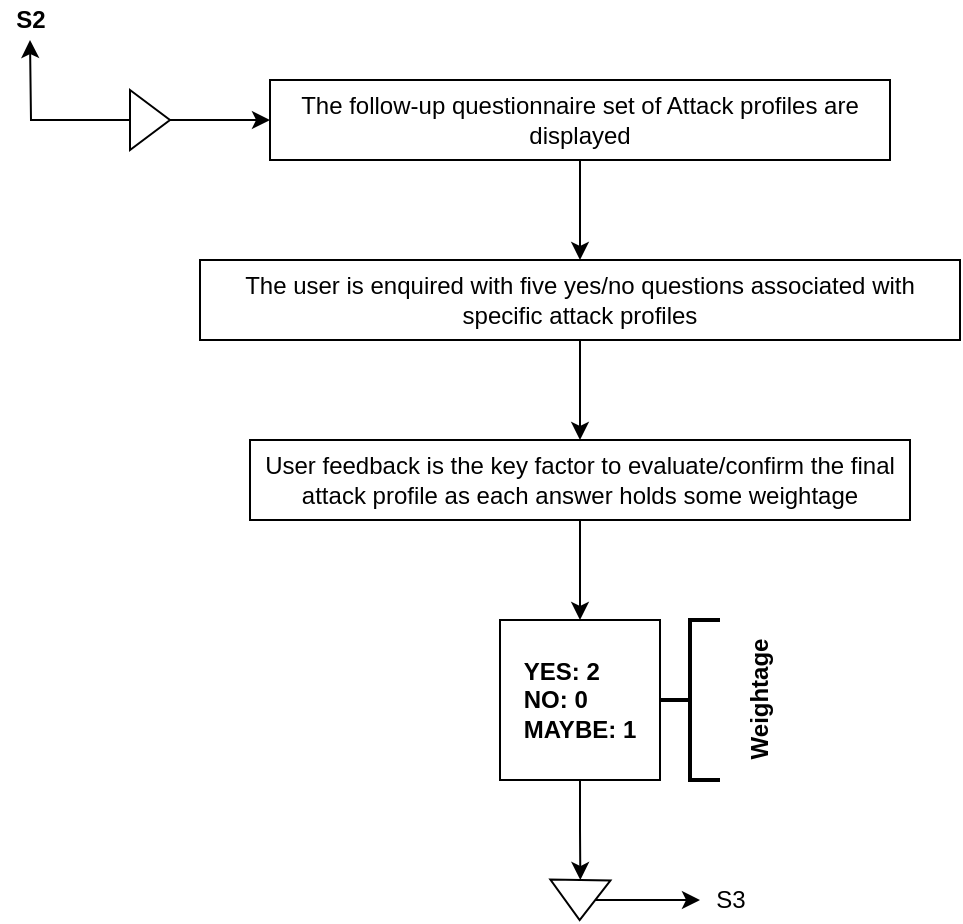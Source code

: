 <mxfile version="17.1.3" type="github"><diagram id="3xOGD4sPKucXjMlapiV-" name="Page-1"><mxGraphModel dx="1022" dy="514" grid="1" gridSize="10" guides="1" tooltips="1" connect="1" arrows="1" fold="1" page="1" pageScale="1" pageWidth="850" pageHeight="1100" math="0" shadow="0"><root><mxCell id="0"/><mxCell id="1" parent="0"/><mxCell id="obePEwWATSRpigSPvasK-16" style="edgeStyle=orthogonalEdgeStyle;rounded=0;orthogonalLoop=1;jettySize=auto;html=1;" edge="1" parent="1" source="obePEwWATSRpigSPvasK-17"><mxGeometry relative="1" as="geometry"><mxPoint x="390" y="230" as="targetPoint"/></mxGeometry></mxCell><mxCell id="obePEwWATSRpigSPvasK-17" value="The follow-up questionnaire set of Attack profiles are displayed" style="rounded=0;whiteSpace=wrap;html=1;" vertex="1" parent="1"><mxGeometry x="235" y="140" width="310" height="40" as="geometry"/></mxCell><mxCell id="obePEwWATSRpigSPvasK-18" style="edgeStyle=orthogonalEdgeStyle;rounded=0;orthogonalLoop=1;jettySize=auto;html=1;exitX=0.5;exitY=1;exitDx=0;exitDy=0;entryX=0.5;entryY=0;entryDx=0;entryDy=0;" edge="1" parent="1" source="obePEwWATSRpigSPvasK-19" target="obePEwWATSRpigSPvasK-21"><mxGeometry relative="1" as="geometry"/></mxCell><mxCell id="obePEwWATSRpigSPvasK-19" value="The user is enquired with five yes/no questions associated with specific attack profiles" style="rounded=0;whiteSpace=wrap;html=1;" vertex="1" parent="1"><mxGeometry x="200" y="230" width="380" height="40" as="geometry"/></mxCell><mxCell id="obePEwWATSRpigSPvasK-20" style="edgeStyle=orthogonalEdgeStyle;rounded=0;orthogonalLoop=1;jettySize=auto;html=1;entryX=0.5;entryY=0;entryDx=0;entryDy=0;" edge="1" parent="1" source="obePEwWATSRpigSPvasK-21"><mxGeometry relative="1" as="geometry"><mxPoint x="390" y="410" as="targetPoint"/></mxGeometry></mxCell><mxCell id="obePEwWATSRpigSPvasK-21" value="User feedback is the key factor to evaluate/confirm the final attack profile as each answer holds some weightage" style="rounded=0;whiteSpace=wrap;html=1;" vertex="1" parent="1"><mxGeometry x="225" y="320" width="330" height="40" as="geometry"/></mxCell><mxCell id="obePEwWATSRpigSPvasK-24" style="edgeStyle=orthogonalEdgeStyle;rounded=0;orthogonalLoop=1;jettySize=auto;html=1;entryX=0;entryY=0.5;entryDx=0;entryDy=0;" edge="1" parent="1" source="obePEwWATSRpigSPvasK-26" target="obePEwWATSRpigSPvasK-17"><mxGeometry relative="1" as="geometry"/></mxCell><mxCell id="obePEwWATSRpigSPvasK-25" style="edgeStyle=orthogonalEdgeStyle;rounded=0;orthogonalLoop=1;jettySize=auto;html=1;" edge="1" parent="1" source="obePEwWATSRpigSPvasK-26"><mxGeometry relative="1" as="geometry"><mxPoint x="115" y="120" as="targetPoint"/></mxGeometry></mxCell><mxCell id="obePEwWATSRpigSPvasK-26" value="" style="triangle;whiteSpace=wrap;html=1;" vertex="1" parent="1"><mxGeometry x="165" y="145" width="20" height="30" as="geometry"/></mxCell><mxCell id="obePEwWATSRpigSPvasK-27" value="&lt;b&gt;S2&lt;/b&gt;" style="text;html=1;align=center;verticalAlign=middle;resizable=0;points=[];autosize=1;strokeColor=none;fillColor=none;" vertex="1" parent="1"><mxGeometry x="100" y="100" width="30" height="20" as="geometry"/></mxCell><mxCell id="obePEwWATSRpigSPvasK-50" style="edgeStyle=orthogonalEdgeStyle;rounded=0;orthogonalLoop=1;jettySize=auto;html=1;" edge="1" parent="1" source="obePEwWATSRpigSPvasK-29"><mxGeometry relative="1" as="geometry"><mxPoint x="450" y="550" as="targetPoint"/></mxGeometry></mxCell><mxCell id="obePEwWATSRpigSPvasK-29" value="" style="triangle;whiteSpace=wrap;html=1;rotation=91;" vertex="1" parent="1"><mxGeometry x="380" y="535" width="20" height="30" as="geometry"/></mxCell><mxCell id="obePEwWATSRpigSPvasK-30" value="S3" style="text;html=1;align=center;verticalAlign=middle;resizable=0;points=[];autosize=1;strokeColor=none;fillColor=none;" vertex="1" parent="1"><mxGeometry x="450" y="540" width="30" height="20" as="geometry"/></mxCell><mxCell id="obePEwWATSRpigSPvasK-49" style="edgeStyle=orthogonalEdgeStyle;rounded=0;orthogonalLoop=1;jettySize=auto;html=1;entryX=0;entryY=0.5;entryDx=0;entryDy=0;" edge="1" parent="1" source="obePEwWATSRpigSPvasK-34" target="obePEwWATSRpigSPvasK-29"><mxGeometry relative="1" as="geometry"/></mxCell><mxCell id="obePEwWATSRpigSPvasK-34" value="&lt;div style=&quot;text-align: justify&quot;&gt;&lt;span&gt;&lt;b&gt;YES: 2&lt;/b&gt;&lt;/span&gt;&lt;/div&gt;&lt;div style=&quot;text-align: justify&quot;&gt;&lt;span&gt;&lt;b&gt;NO: 0&lt;/b&gt;&lt;/span&gt;&lt;/div&gt;&lt;div style=&quot;text-align: justify&quot;&gt;&lt;span&gt;&lt;b&gt;MAYBE: 1&lt;/b&gt;&lt;/span&gt;&lt;/div&gt;" style="whiteSpace=wrap;html=1;aspect=fixed;align=center;" vertex="1" parent="1"><mxGeometry x="350" y="410" width="80" height="80" as="geometry"/></mxCell><mxCell id="obePEwWATSRpigSPvasK-35" value="" style="strokeWidth=2;html=1;shape=mxgraph.flowchart.annotation_2;align=left;labelPosition=right;pointerEvents=1;" vertex="1" parent="1"><mxGeometry x="430" y="410" width="30" height="80" as="geometry"/></mxCell><mxCell id="obePEwWATSRpigSPvasK-36" value="&lt;b&gt;Weightage&lt;/b&gt;" style="text;html=1;align=center;verticalAlign=middle;resizable=0;points=[];autosize=1;strokeColor=none;fillColor=none;rotation=-90;" vertex="1" parent="1"><mxGeometry x="440" y="440" width="80" height="20" as="geometry"/></mxCell></root></mxGraphModel></diagram></mxfile>